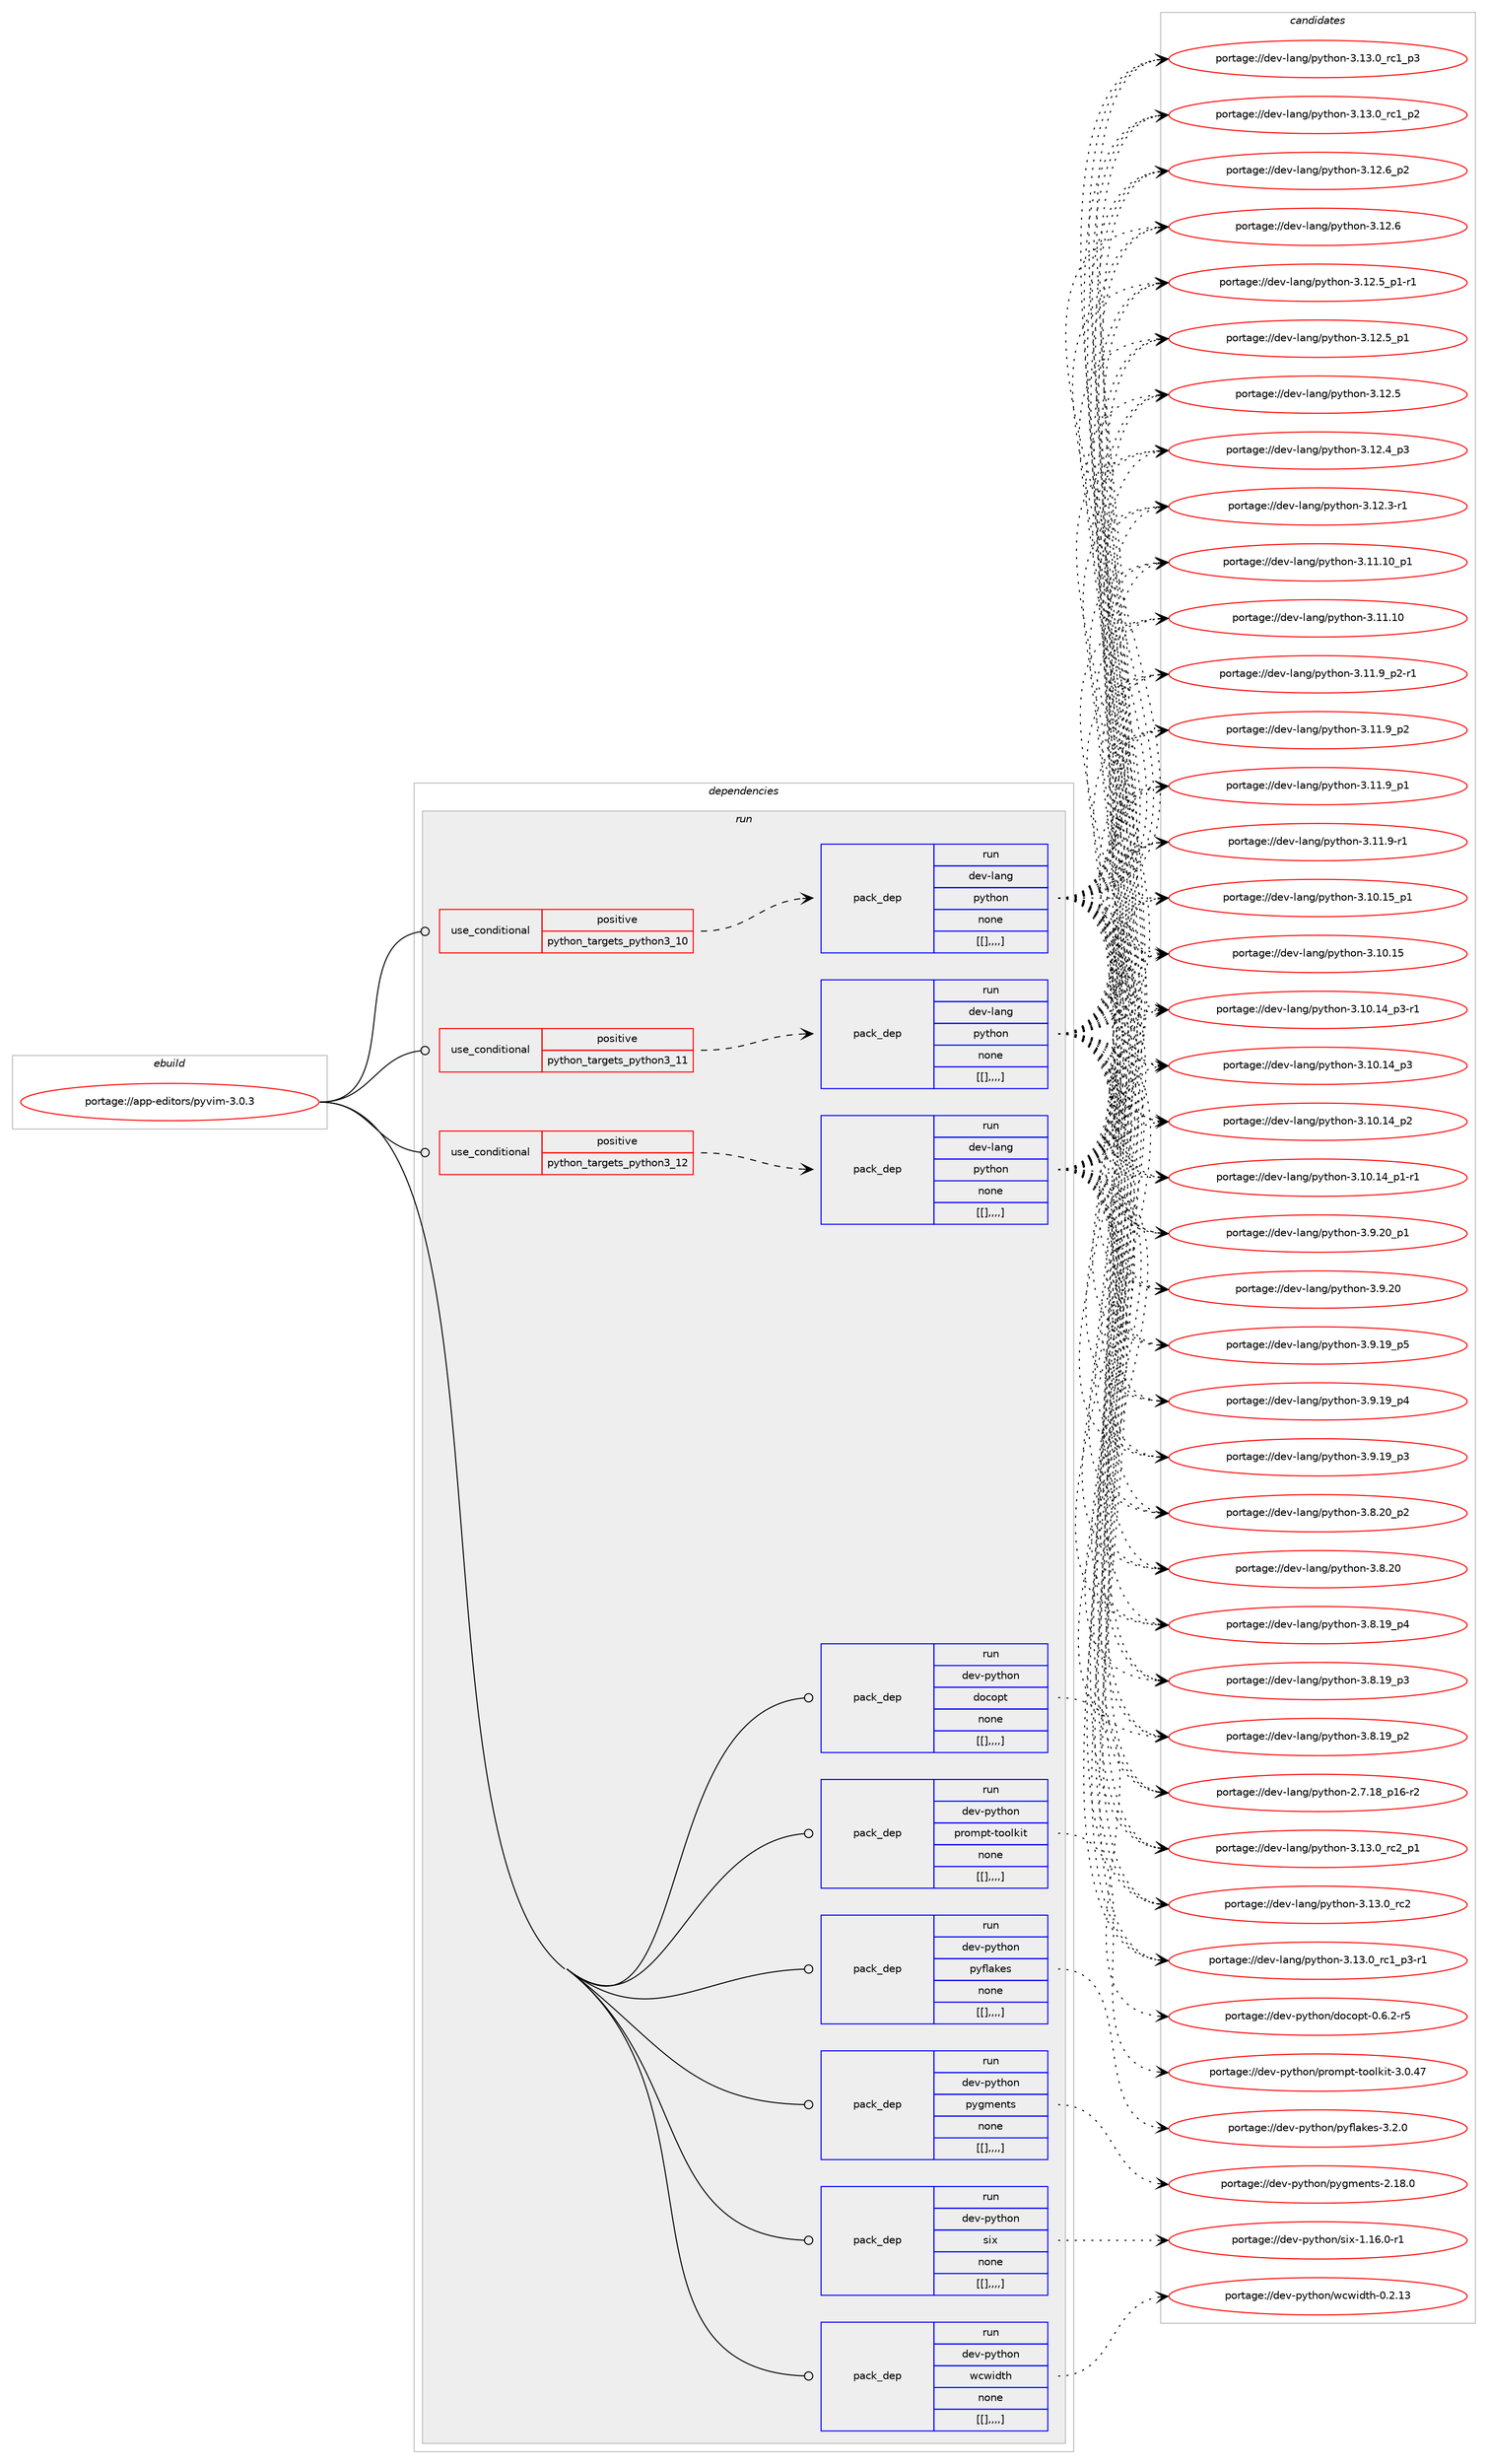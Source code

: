 digraph prolog {

# *************
# Graph options
# *************

newrank=true;
concentrate=true;
compound=true;
graph [rankdir=LR,fontname=Helvetica,fontsize=10,ranksep=1.5];#, ranksep=2.5, nodesep=0.2];
edge  [arrowhead=vee];
node  [fontname=Helvetica,fontsize=10];

# **********
# The ebuild
# **********

subgraph cluster_leftcol {
color=gray;
label=<<i>ebuild</i>>;
id [label="portage://app-editors/pyvim-3.0.3", color=red, width=4, href="../app-editors/pyvim-3.0.3.svg"];
}

# ****************
# The dependencies
# ****************

subgraph cluster_midcol {
color=gray;
label=<<i>dependencies</i>>;
subgraph cluster_compile {
fillcolor="#eeeeee";
style=filled;
label=<<i>compile</i>>;
}
subgraph cluster_compileandrun {
fillcolor="#eeeeee";
style=filled;
label=<<i>compile and run</i>>;
}
subgraph cluster_run {
fillcolor="#eeeeee";
style=filled;
label=<<i>run</i>>;
subgraph cond5850 {
dependency20794 [label=<<TABLE BORDER="0" CELLBORDER="1" CELLSPACING="0" CELLPADDING="4"><TR><TD ROWSPAN="3" CELLPADDING="10">use_conditional</TD></TR><TR><TD>positive</TD></TR><TR><TD>python_targets_python3_10</TD></TR></TABLE>>, shape=none, color=red];
subgraph pack14827 {
dependency20795 [label=<<TABLE BORDER="0" CELLBORDER="1" CELLSPACING="0" CELLPADDING="4" WIDTH="220"><TR><TD ROWSPAN="6" CELLPADDING="30">pack_dep</TD></TR><TR><TD WIDTH="110">run</TD></TR><TR><TD>dev-lang</TD></TR><TR><TD>python</TD></TR><TR><TD>none</TD></TR><TR><TD>[[],,,,]</TD></TR></TABLE>>, shape=none, color=blue];
}
dependency20794:e -> dependency20795:w [weight=20,style="dashed",arrowhead="vee"];
}
id:e -> dependency20794:w [weight=20,style="solid",arrowhead="odot"];
subgraph cond5851 {
dependency20796 [label=<<TABLE BORDER="0" CELLBORDER="1" CELLSPACING="0" CELLPADDING="4"><TR><TD ROWSPAN="3" CELLPADDING="10">use_conditional</TD></TR><TR><TD>positive</TD></TR><TR><TD>python_targets_python3_11</TD></TR></TABLE>>, shape=none, color=red];
subgraph pack14828 {
dependency20797 [label=<<TABLE BORDER="0" CELLBORDER="1" CELLSPACING="0" CELLPADDING="4" WIDTH="220"><TR><TD ROWSPAN="6" CELLPADDING="30">pack_dep</TD></TR><TR><TD WIDTH="110">run</TD></TR><TR><TD>dev-lang</TD></TR><TR><TD>python</TD></TR><TR><TD>none</TD></TR><TR><TD>[[],,,,]</TD></TR></TABLE>>, shape=none, color=blue];
}
dependency20796:e -> dependency20797:w [weight=20,style="dashed",arrowhead="vee"];
}
id:e -> dependency20796:w [weight=20,style="solid",arrowhead="odot"];
subgraph cond5852 {
dependency20798 [label=<<TABLE BORDER="0" CELLBORDER="1" CELLSPACING="0" CELLPADDING="4"><TR><TD ROWSPAN="3" CELLPADDING="10">use_conditional</TD></TR><TR><TD>positive</TD></TR><TR><TD>python_targets_python3_12</TD></TR></TABLE>>, shape=none, color=red];
subgraph pack14829 {
dependency20799 [label=<<TABLE BORDER="0" CELLBORDER="1" CELLSPACING="0" CELLPADDING="4" WIDTH="220"><TR><TD ROWSPAN="6" CELLPADDING="30">pack_dep</TD></TR><TR><TD WIDTH="110">run</TD></TR><TR><TD>dev-lang</TD></TR><TR><TD>python</TD></TR><TR><TD>none</TD></TR><TR><TD>[[],,,,]</TD></TR></TABLE>>, shape=none, color=blue];
}
dependency20798:e -> dependency20799:w [weight=20,style="dashed",arrowhead="vee"];
}
id:e -> dependency20798:w [weight=20,style="solid",arrowhead="odot"];
subgraph pack14830 {
dependency20800 [label=<<TABLE BORDER="0" CELLBORDER="1" CELLSPACING="0" CELLPADDING="4" WIDTH="220"><TR><TD ROWSPAN="6" CELLPADDING="30">pack_dep</TD></TR><TR><TD WIDTH="110">run</TD></TR><TR><TD>dev-python</TD></TR><TR><TD>docopt</TD></TR><TR><TD>none</TD></TR><TR><TD>[[],,,,]</TD></TR></TABLE>>, shape=none, color=blue];
}
id:e -> dependency20800:w [weight=20,style="solid",arrowhead="odot"];
subgraph pack14831 {
dependency20801 [label=<<TABLE BORDER="0" CELLBORDER="1" CELLSPACING="0" CELLPADDING="4" WIDTH="220"><TR><TD ROWSPAN="6" CELLPADDING="30">pack_dep</TD></TR><TR><TD WIDTH="110">run</TD></TR><TR><TD>dev-python</TD></TR><TR><TD>prompt-toolkit</TD></TR><TR><TD>none</TD></TR><TR><TD>[[],,,,]</TD></TR></TABLE>>, shape=none, color=blue];
}
id:e -> dependency20801:w [weight=20,style="solid",arrowhead="odot"];
subgraph pack14832 {
dependency20802 [label=<<TABLE BORDER="0" CELLBORDER="1" CELLSPACING="0" CELLPADDING="4" WIDTH="220"><TR><TD ROWSPAN="6" CELLPADDING="30">pack_dep</TD></TR><TR><TD WIDTH="110">run</TD></TR><TR><TD>dev-python</TD></TR><TR><TD>pyflakes</TD></TR><TR><TD>none</TD></TR><TR><TD>[[],,,,]</TD></TR></TABLE>>, shape=none, color=blue];
}
id:e -> dependency20802:w [weight=20,style="solid",arrowhead="odot"];
subgraph pack14833 {
dependency20803 [label=<<TABLE BORDER="0" CELLBORDER="1" CELLSPACING="0" CELLPADDING="4" WIDTH="220"><TR><TD ROWSPAN="6" CELLPADDING="30">pack_dep</TD></TR><TR><TD WIDTH="110">run</TD></TR><TR><TD>dev-python</TD></TR><TR><TD>pygments</TD></TR><TR><TD>none</TD></TR><TR><TD>[[],,,,]</TD></TR></TABLE>>, shape=none, color=blue];
}
id:e -> dependency20803:w [weight=20,style="solid",arrowhead="odot"];
subgraph pack14834 {
dependency20804 [label=<<TABLE BORDER="0" CELLBORDER="1" CELLSPACING="0" CELLPADDING="4" WIDTH="220"><TR><TD ROWSPAN="6" CELLPADDING="30">pack_dep</TD></TR><TR><TD WIDTH="110">run</TD></TR><TR><TD>dev-python</TD></TR><TR><TD>six</TD></TR><TR><TD>none</TD></TR><TR><TD>[[],,,,]</TD></TR></TABLE>>, shape=none, color=blue];
}
id:e -> dependency20804:w [weight=20,style="solid",arrowhead="odot"];
subgraph pack14835 {
dependency20805 [label=<<TABLE BORDER="0" CELLBORDER="1" CELLSPACING="0" CELLPADDING="4" WIDTH="220"><TR><TD ROWSPAN="6" CELLPADDING="30">pack_dep</TD></TR><TR><TD WIDTH="110">run</TD></TR><TR><TD>dev-python</TD></TR><TR><TD>wcwidth</TD></TR><TR><TD>none</TD></TR><TR><TD>[[],,,,]</TD></TR></TABLE>>, shape=none, color=blue];
}
id:e -> dependency20805:w [weight=20,style="solid",arrowhead="odot"];
}
}

# **************
# The candidates
# **************

subgraph cluster_choices {
rank=same;
color=gray;
label=<<i>candidates</i>>;

subgraph choice14827 {
color=black;
nodesep=1;
choice100101118451089711010347112121116104111110455146495146489511499509511249 [label="portage://dev-lang/python-3.13.0_rc2_p1", color=red, width=4,href="../dev-lang/python-3.13.0_rc2_p1.svg"];
choice10010111845108971101034711212111610411111045514649514648951149950 [label="portage://dev-lang/python-3.13.0_rc2", color=red, width=4,href="../dev-lang/python-3.13.0_rc2.svg"];
choice1001011184510897110103471121211161041111104551464951464895114994995112514511449 [label="portage://dev-lang/python-3.13.0_rc1_p3-r1", color=red, width=4,href="../dev-lang/python-3.13.0_rc1_p3-r1.svg"];
choice100101118451089711010347112121116104111110455146495146489511499499511251 [label="portage://dev-lang/python-3.13.0_rc1_p3", color=red, width=4,href="../dev-lang/python-3.13.0_rc1_p3.svg"];
choice100101118451089711010347112121116104111110455146495146489511499499511250 [label="portage://dev-lang/python-3.13.0_rc1_p2", color=red, width=4,href="../dev-lang/python-3.13.0_rc1_p2.svg"];
choice100101118451089711010347112121116104111110455146495046549511250 [label="portage://dev-lang/python-3.12.6_p2", color=red, width=4,href="../dev-lang/python-3.12.6_p2.svg"];
choice10010111845108971101034711212111610411111045514649504654 [label="portage://dev-lang/python-3.12.6", color=red, width=4,href="../dev-lang/python-3.12.6.svg"];
choice1001011184510897110103471121211161041111104551464950465395112494511449 [label="portage://dev-lang/python-3.12.5_p1-r1", color=red, width=4,href="../dev-lang/python-3.12.5_p1-r1.svg"];
choice100101118451089711010347112121116104111110455146495046539511249 [label="portage://dev-lang/python-3.12.5_p1", color=red, width=4,href="../dev-lang/python-3.12.5_p1.svg"];
choice10010111845108971101034711212111610411111045514649504653 [label="portage://dev-lang/python-3.12.5", color=red, width=4,href="../dev-lang/python-3.12.5.svg"];
choice100101118451089711010347112121116104111110455146495046529511251 [label="portage://dev-lang/python-3.12.4_p3", color=red, width=4,href="../dev-lang/python-3.12.4_p3.svg"];
choice100101118451089711010347112121116104111110455146495046514511449 [label="portage://dev-lang/python-3.12.3-r1", color=red, width=4,href="../dev-lang/python-3.12.3-r1.svg"];
choice10010111845108971101034711212111610411111045514649494649489511249 [label="portage://dev-lang/python-3.11.10_p1", color=red, width=4,href="../dev-lang/python-3.11.10_p1.svg"];
choice1001011184510897110103471121211161041111104551464949464948 [label="portage://dev-lang/python-3.11.10", color=red, width=4,href="../dev-lang/python-3.11.10.svg"];
choice1001011184510897110103471121211161041111104551464949465795112504511449 [label="portage://dev-lang/python-3.11.9_p2-r1", color=red, width=4,href="../dev-lang/python-3.11.9_p2-r1.svg"];
choice100101118451089711010347112121116104111110455146494946579511250 [label="portage://dev-lang/python-3.11.9_p2", color=red, width=4,href="../dev-lang/python-3.11.9_p2.svg"];
choice100101118451089711010347112121116104111110455146494946579511249 [label="portage://dev-lang/python-3.11.9_p1", color=red, width=4,href="../dev-lang/python-3.11.9_p1.svg"];
choice100101118451089711010347112121116104111110455146494946574511449 [label="portage://dev-lang/python-3.11.9-r1", color=red, width=4,href="../dev-lang/python-3.11.9-r1.svg"];
choice10010111845108971101034711212111610411111045514649484649539511249 [label="portage://dev-lang/python-3.10.15_p1", color=red, width=4,href="../dev-lang/python-3.10.15_p1.svg"];
choice1001011184510897110103471121211161041111104551464948464953 [label="portage://dev-lang/python-3.10.15", color=red, width=4,href="../dev-lang/python-3.10.15.svg"];
choice100101118451089711010347112121116104111110455146494846495295112514511449 [label="portage://dev-lang/python-3.10.14_p3-r1", color=red, width=4,href="../dev-lang/python-3.10.14_p3-r1.svg"];
choice10010111845108971101034711212111610411111045514649484649529511251 [label="portage://dev-lang/python-3.10.14_p3", color=red, width=4,href="../dev-lang/python-3.10.14_p3.svg"];
choice10010111845108971101034711212111610411111045514649484649529511250 [label="portage://dev-lang/python-3.10.14_p2", color=red, width=4,href="../dev-lang/python-3.10.14_p2.svg"];
choice100101118451089711010347112121116104111110455146494846495295112494511449 [label="portage://dev-lang/python-3.10.14_p1-r1", color=red, width=4,href="../dev-lang/python-3.10.14_p1-r1.svg"];
choice100101118451089711010347112121116104111110455146574650489511249 [label="portage://dev-lang/python-3.9.20_p1", color=red, width=4,href="../dev-lang/python-3.9.20_p1.svg"];
choice10010111845108971101034711212111610411111045514657465048 [label="portage://dev-lang/python-3.9.20", color=red, width=4,href="../dev-lang/python-3.9.20.svg"];
choice100101118451089711010347112121116104111110455146574649579511253 [label="portage://dev-lang/python-3.9.19_p5", color=red, width=4,href="../dev-lang/python-3.9.19_p5.svg"];
choice100101118451089711010347112121116104111110455146574649579511252 [label="portage://dev-lang/python-3.9.19_p4", color=red, width=4,href="../dev-lang/python-3.9.19_p4.svg"];
choice100101118451089711010347112121116104111110455146574649579511251 [label="portage://dev-lang/python-3.9.19_p3", color=red, width=4,href="../dev-lang/python-3.9.19_p3.svg"];
choice100101118451089711010347112121116104111110455146564650489511250 [label="portage://dev-lang/python-3.8.20_p2", color=red, width=4,href="../dev-lang/python-3.8.20_p2.svg"];
choice10010111845108971101034711212111610411111045514656465048 [label="portage://dev-lang/python-3.8.20", color=red, width=4,href="../dev-lang/python-3.8.20.svg"];
choice100101118451089711010347112121116104111110455146564649579511252 [label="portage://dev-lang/python-3.8.19_p4", color=red, width=4,href="../dev-lang/python-3.8.19_p4.svg"];
choice100101118451089711010347112121116104111110455146564649579511251 [label="portage://dev-lang/python-3.8.19_p3", color=red, width=4,href="../dev-lang/python-3.8.19_p3.svg"];
choice100101118451089711010347112121116104111110455146564649579511250 [label="portage://dev-lang/python-3.8.19_p2", color=red, width=4,href="../dev-lang/python-3.8.19_p2.svg"];
choice100101118451089711010347112121116104111110455046554649569511249544511450 [label="portage://dev-lang/python-2.7.18_p16-r2", color=red, width=4,href="../dev-lang/python-2.7.18_p16-r2.svg"];
dependency20795:e -> choice100101118451089711010347112121116104111110455146495146489511499509511249:w [style=dotted,weight="100"];
dependency20795:e -> choice10010111845108971101034711212111610411111045514649514648951149950:w [style=dotted,weight="100"];
dependency20795:e -> choice1001011184510897110103471121211161041111104551464951464895114994995112514511449:w [style=dotted,weight="100"];
dependency20795:e -> choice100101118451089711010347112121116104111110455146495146489511499499511251:w [style=dotted,weight="100"];
dependency20795:e -> choice100101118451089711010347112121116104111110455146495146489511499499511250:w [style=dotted,weight="100"];
dependency20795:e -> choice100101118451089711010347112121116104111110455146495046549511250:w [style=dotted,weight="100"];
dependency20795:e -> choice10010111845108971101034711212111610411111045514649504654:w [style=dotted,weight="100"];
dependency20795:e -> choice1001011184510897110103471121211161041111104551464950465395112494511449:w [style=dotted,weight="100"];
dependency20795:e -> choice100101118451089711010347112121116104111110455146495046539511249:w [style=dotted,weight="100"];
dependency20795:e -> choice10010111845108971101034711212111610411111045514649504653:w [style=dotted,weight="100"];
dependency20795:e -> choice100101118451089711010347112121116104111110455146495046529511251:w [style=dotted,weight="100"];
dependency20795:e -> choice100101118451089711010347112121116104111110455146495046514511449:w [style=dotted,weight="100"];
dependency20795:e -> choice10010111845108971101034711212111610411111045514649494649489511249:w [style=dotted,weight="100"];
dependency20795:e -> choice1001011184510897110103471121211161041111104551464949464948:w [style=dotted,weight="100"];
dependency20795:e -> choice1001011184510897110103471121211161041111104551464949465795112504511449:w [style=dotted,weight="100"];
dependency20795:e -> choice100101118451089711010347112121116104111110455146494946579511250:w [style=dotted,weight="100"];
dependency20795:e -> choice100101118451089711010347112121116104111110455146494946579511249:w [style=dotted,weight="100"];
dependency20795:e -> choice100101118451089711010347112121116104111110455146494946574511449:w [style=dotted,weight="100"];
dependency20795:e -> choice10010111845108971101034711212111610411111045514649484649539511249:w [style=dotted,weight="100"];
dependency20795:e -> choice1001011184510897110103471121211161041111104551464948464953:w [style=dotted,weight="100"];
dependency20795:e -> choice100101118451089711010347112121116104111110455146494846495295112514511449:w [style=dotted,weight="100"];
dependency20795:e -> choice10010111845108971101034711212111610411111045514649484649529511251:w [style=dotted,weight="100"];
dependency20795:e -> choice10010111845108971101034711212111610411111045514649484649529511250:w [style=dotted,weight="100"];
dependency20795:e -> choice100101118451089711010347112121116104111110455146494846495295112494511449:w [style=dotted,weight="100"];
dependency20795:e -> choice100101118451089711010347112121116104111110455146574650489511249:w [style=dotted,weight="100"];
dependency20795:e -> choice10010111845108971101034711212111610411111045514657465048:w [style=dotted,weight="100"];
dependency20795:e -> choice100101118451089711010347112121116104111110455146574649579511253:w [style=dotted,weight="100"];
dependency20795:e -> choice100101118451089711010347112121116104111110455146574649579511252:w [style=dotted,weight="100"];
dependency20795:e -> choice100101118451089711010347112121116104111110455146574649579511251:w [style=dotted,weight="100"];
dependency20795:e -> choice100101118451089711010347112121116104111110455146564650489511250:w [style=dotted,weight="100"];
dependency20795:e -> choice10010111845108971101034711212111610411111045514656465048:w [style=dotted,weight="100"];
dependency20795:e -> choice100101118451089711010347112121116104111110455146564649579511252:w [style=dotted,weight="100"];
dependency20795:e -> choice100101118451089711010347112121116104111110455146564649579511251:w [style=dotted,weight="100"];
dependency20795:e -> choice100101118451089711010347112121116104111110455146564649579511250:w [style=dotted,weight="100"];
dependency20795:e -> choice100101118451089711010347112121116104111110455046554649569511249544511450:w [style=dotted,weight="100"];
}
subgraph choice14828 {
color=black;
nodesep=1;
choice100101118451089711010347112121116104111110455146495146489511499509511249 [label="portage://dev-lang/python-3.13.0_rc2_p1", color=red, width=4,href="../dev-lang/python-3.13.0_rc2_p1.svg"];
choice10010111845108971101034711212111610411111045514649514648951149950 [label="portage://dev-lang/python-3.13.0_rc2", color=red, width=4,href="../dev-lang/python-3.13.0_rc2.svg"];
choice1001011184510897110103471121211161041111104551464951464895114994995112514511449 [label="portage://dev-lang/python-3.13.0_rc1_p3-r1", color=red, width=4,href="../dev-lang/python-3.13.0_rc1_p3-r1.svg"];
choice100101118451089711010347112121116104111110455146495146489511499499511251 [label="portage://dev-lang/python-3.13.0_rc1_p3", color=red, width=4,href="../dev-lang/python-3.13.0_rc1_p3.svg"];
choice100101118451089711010347112121116104111110455146495146489511499499511250 [label="portage://dev-lang/python-3.13.0_rc1_p2", color=red, width=4,href="../dev-lang/python-3.13.0_rc1_p2.svg"];
choice100101118451089711010347112121116104111110455146495046549511250 [label="portage://dev-lang/python-3.12.6_p2", color=red, width=4,href="../dev-lang/python-3.12.6_p2.svg"];
choice10010111845108971101034711212111610411111045514649504654 [label="portage://dev-lang/python-3.12.6", color=red, width=4,href="../dev-lang/python-3.12.6.svg"];
choice1001011184510897110103471121211161041111104551464950465395112494511449 [label="portage://dev-lang/python-3.12.5_p1-r1", color=red, width=4,href="../dev-lang/python-3.12.5_p1-r1.svg"];
choice100101118451089711010347112121116104111110455146495046539511249 [label="portage://dev-lang/python-3.12.5_p1", color=red, width=4,href="../dev-lang/python-3.12.5_p1.svg"];
choice10010111845108971101034711212111610411111045514649504653 [label="portage://dev-lang/python-3.12.5", color=red, width=4,href="../dev-lang/python-3.12.5.svg"];
choice100101118451089711010347112121116104111110455146495046529511251 [label="portage://dev-lang/python-3.12.4_p3", color=red, width=4,href="../dev-lang/python-3.12.4_p3.svg"];
choice100101118451089711010347112121116104111110455146495046514511449 [label="portage://dev-lang/python-3.12.3-r1", color=red, width=4,href="../dev-lang/python-3.12.3-r1.svg"];
choice10010111845108971101034711212111610411111045514649494649489511249 [label="portage://dev-lang/python-3.11.10_p1", color=red, width=4,href="../dev-lang/python-3.11.10_p1.svg"];
choice1001011184510897110103471121211161041111104551464949464948 [label="portage://dev-lang/python-3.11.10", color=red, width=4,href="../dev-lang/python-3.11.10.svg"];
choice1001011184510897110103471121211161041111104551464949465795112504511449 [label="portage://dev-lang/python-3.11.9_p2-r1", color=red, width=4,href="../dev-lang/python-3.11.9_p2-r1.svg"];
choice100101118451089711010347112121116104111110455146494946579511250 [label="portage://dev-lang/python-3.11.9_p2", color=red, width=4,href="../dev-lang/python-3.11.9_p2.svg"];
choice100101118451089711010347112121116104111110455146494946579511249 [label="portage://dev-lang/python-3.11.9_p1", color=red, width=4,href="../dev-lang/python-3.11.9_p1.svg"];
choice100101118451089711010347112121116104111110455146494946574511449 [label="portage://dev-lang/python-3.11.9-r1", color=red, width=4,href="../dev-lang/python-3.11.9-r1.svg"];
choice10010111845108971101034711212111610411111045514649484649539511249 [label="portage://dev-lang/python-3.10.15_p1", color=red, width=4,href="../dev-lang/python-3.10.15_p1.svg"];
choice1001011184510897110103471121211161041111104551464948464953 [label="portage://dev-lang/python-3.10.15", color=red, width=4,href="../dev-lang/python-3.10.15.svg"];
choice100101118451089711010347112121116104111110455146494846495295112514511449 [label="portage://dev-lang/python-3.10.14_p3-r1", color=red, width=4,href="../dev-lang/python-3.10.14_p3-r1.svg"];
choice10010111845108971101034711212111610411111045514649484649529511251 [label="portage://dev-lang/python-3.10.14_p3", color=red, width=4,href="../dev-lang/python-3.10.14_p3.svg"];
choice10010111845108971101034711212111610411111045514649484649529511250 [label="portage://dev-lang/python-3.10.14_p2", color=red, width=4,href="../dev-lang/python-3.10.14_p2.svg"];
choice100101118451089711010347112121116104111110455146494846495295112494511449 [label="portage://dev-lang/python-3.10.14_p1-r1", color=red, width=4,href="../dev-lang/python-3.10.14_p1-r1.svg"];
choice100101118451089711010347112121116104111110455146574650489511249 [label="portage://dev-lang/python-3.9.20_p1", color=red, width=4,href="../dev-lang/python-3.9.20_p1.svg"];
choice10010111845108971101034711212111610411111045514657465048 [label="portage://dev-lang/python-3.9.20", color=red, width=4,href="../dev-lang/python-3.9.20.svg"];
choice100101118451089711010347112121116104111110455146574649579511253 [label="portage://dev-lang/python-3.9.19_p5", color=red, width=4,href="../dev-lang/python-3.9.19_p5.svg"];
choice100101118451089711010347112121116104111110455146574649579511252 [label="portage://dev-lang/python-3.9.19_p4", color=red, width=4,href="../dev-lang/python-3.9.19_p4.svg"];
choice100101118451089711010347112121116104111110455146574649579511251 [label="portage://dev-lang/python-3.9.19_p3", color=red, width=4,href="../dev-lang/python-3.9.19_p3.svg"];
choice100101118451089711010347112121116104111110455146564650489511250 [label="portage://dev-lang/python-3.8.20_p2", color=red, width=4,href="../dev-lang/python-3.8.20_p2.svg"];
choice10010111845108971101034711212111610411111045514656465048 [label="portage://dev-lang/python-3.8.20", color=red, width=4,href="../dev-lang/python-3.8.20.svg"];
choice100101118451089711010347112121116104111110455146564649579511252 [label="portage://dev-lang/python-3.8.19_p4", color=red, width=4,href="../dev-lang/python-3.8.19_p4.svg"];
choice100101118451089711010347112121116104111110455146564649579511251 [label="portage://dev-lang/python-3.8.19_p3", color=red, width=4,href="../dev-lang/python-3.8.19_p3.svg"];
choice100101118451089711010347112121116104111110455146564649579511250 [label="portage://dev-lang/python-3.8.19_p2", color=red, width=4,href="../dev-lang/python-3.8.19_p2.svg"];
choice100101118451089711010347112121116104111110455046554649569511249544511450 [label="portage://dev-lang/python-2.7.18_p16-r2", color=red, width=4,href="../dev-lang/python-2.7.18_p16-r2.svg"];
dependency20797:e -> choice100101118451089711010347112121116104111110455146495146489511499509511249:w [style=dotted,weight="100"];
dependency20797:e -> choice10010111845108971101034711212111610411111045514649514648951149950:w [style=dotted,weight="100"];
dependency20797:e -> choice1001011184510897110103471121211161041111104551464951464895114994995112514511449:w [style=dotted,weight="100"];
dependency20797:e -> choice100101118451089711010347112121116104111110455146495146489511499499511251:w [style=dotted,weight="100"];
dependency20797:e -> choice100101118451089711010347112121116104111110455146495146489511499499511250:w [style=dotted,weight="100"];
dependency20797:e -> choice100101118451089711010347112121116104111110455146495046549511250:w [style=dotted,weight="100"];
dependency20797:e -> choice10010111845108971101034711212111610411111045514649504654:w [style=dotted,weight="100"];
dependency20797:e -> choice1001011184510897110103471121211161041111104551464950465395112494511449:w [style=dotted,weight="100"];
dependency20797:e -> choice100101118451089711010347112121116104111110455146495046539511249:w [style=dotted,weight="100"];
dependency20797:e -> choice10010111845108971101034711212111610411111045514649504653:w [style=dotted,weight="100"];
dependency20797:e -> choice100101118451089711010347112121116104111110455146495046529511251:w [style=dotted,weight="100"];
dependency20797:e -> choice100101118451089711010347112121116104111110455146495046514511449:w [style=dotted,weight="100"];
dependency20797:e -> choice10010111845108971101034711212111610411111045514649494649489511249:w [style=dotted,weight="100"];
dependency20797:e -> choice1001011184510897110103471121211161041111104551464949464948:w [style=dotted,weight="100"];
dependency20797:e -> choice1001011184510897110103471121211161041111104551464949465795112504511449:w [style=dotted,weight="100"];
dependency20797:e -> choice100101118451089711010347112121116104111110455146494946579511250:w [style=dotted,weight="100"];
dependency20797:e -> choice100101118451089711010347112121116104111110455146494946579511249:w [style=dotted,weight="100"];
dependency20797:e -> choice100101118451089711010347112121116104111110455146494946574511449:w [style=dotted,weight="100"];
dependency20797:e -> choice10010111845108971101034711212111610411111045514649484649539511249:w [style=dotted,weight="100"];
dependency20797:e -> choice1001011184510897110103471121211161041111104551464948464953:w [style=dotted,weight="100"];
dependency20797:e -> choice100101118451089711010347112121116104111110455146494846495295112514511449:w [style=dotted,weight="100"];
dependency20797:e -> choice10010111845108971101034711212111610411111045514649484649529511251:w [style=dotted,weight="100"];
dependency20797:e -> choice10010111845108971101034711212111610411111045514649484649529511250:w [style=dotted,weight="100"];
dependency20797:e -> choice100101118451089711010347112121116104111110455146494846495295112494511449:w [style=dotted,weight="100"];
dependency20797:e -> choice100101118451089711010347112121116104111110455146574650489511249:w [style=dotted,weight="100"];
dependency20797:e -> choice10010111845108971101034711212111610411111045514657465048:w [style=dotted,weight="100"];
dependency20797:e -> choice100101118451089711010347112121116104111110455146574649579511253:w [style=dotted,weight="100"];
dependency20797:e -> choice100101118451089711010347112121116104111110455146574649579511252:w [style=dotted,weight="100"];
dependency20797:e -> choice100101118451089711010347112121116104111110455146574649579511251:w [style=dotted,weight="100"];
dependency20797:e -> choice100101118451089711010347112121116104111110455146564650489511250:w [style=dotted,weight="100"];
dependency20797:e -> choice10010111845108971101034711212111610411111045514656465048:w [style=dotted,weight="100"];
dependency20797:e -> choice100101118451089711010347112121116104111110455146564649579511252:w [style=dotted,weight="100"];
dependency20797:e -> choice100101118451089711010347112121116104111110455146564649579511251:w [style=dotted,weight="100"];
dependency20797:e -> choice100101118451089711010347112121116104111110455146564649579511250:w [style=dotted,weight="100"];
dependency20797:e -> choice100101118451089711010347112121116104111110455046554649569511249544511450:w [style=dotted,weight="100"];
}
subgraph choice14829 {
color=black;
nodesep=1;
choice100101118451089711010347112121116104111110455146495146489511499509511249 [label="portage://dev-lang/python-3.13.0_rc2_p1", color=red, width=4,href="../dev-lang/python-3.13.0_rc2_p1.svg"];
choice10010111845108971101034711212111610411111045514649514648951149950 [label="portage://dev-lang/python-3.13.0_rc2", color=red, width=4,href="../dev-lang/python-3.13.0_rc2.svg"];
choice1001011184510897110103471121211161041111104551464951464895114994995112514511449 [label="portage://dev-lang/python-3.13.0_rc1_p3-r1", color=red, width=4,href="../dev-lang/python-3.13.0_rc1_p3-r1.svg"];
choice100101118451089711010347112121116104111110455146495146489511499499511251 [label="portage://dev-lang/python-3.13.0_rc1_p3", color=red, width=4,href="../dev-lang/python-3.13.0_rc1_p3.svg"];
choice100101118451089711010347112121116104111110455146495146489511499499511250 [label="portage://dev-lang/python-3.13.0_rc1_p2", color=red, width=4,href="../dev-lang/python-3.13.0_rc1_p2.svg"];
choice100101118451089711010347112121116104111110455146495046549511250 [label="portage://dev-lang/python-3.12.6_p2", color=red, width=4,href="../dev-lang/python-3.12.6_p2.svg"];
choice10010111845108971101034711212111610411111045514649504654 [label="portage://dev-lang/python-3.12.6", color=red, width=4,href="../dev-lang/python-3.12.6.svg"];
choice1001011184510897110103471121211161041111104551464950465395112494511449 [label="portage://dev-lang/python-3.12.5_p1-r1", color=red, width=4,href="../dev-lang/python-3.12.5_p1-r1.svg"];
choice100101118451089711010347112121116104111110455146495046539511249 [label="portage://dev-lang/python-3.12.5_p1", color=red, width=4,href="../dev-lang/python-3.12.5_p1.svg"];
choice10010111845108971101034711212111610411111045514649504653 [label="portage://dev-lang/python-3.12.5", color=red, width=4,href="../dev-lang/python-3.12.5.svg"];
choice100101118451089711010347112121116104111110455146495046529511251 [label="portage://dev-lang/python-3.12.4_p3", color=red, width=4,href="../dev-lang/python-3.12.4_p3.svg"];
choice100101118451089711010347112121116104111110455146495046514511449 [label="portage://dev-lang/python-3.12.3-r1", color=red, width=4,href="../dev-lang/python-3.12.3-r1.svg"];
choice10010111845108971101034711212111610411111045514649494649489511249 [label="portage://dev-lang/python-3.11.10_p1", color=red, width=4,href="../dev-lang/python-3.11.10_p1.svg"];
choice1001011184510897110103471121211161041111104551464949464948 [label="portage://dev-lang/python-3.11.10", color=red, width=4,href="../dev-lang/python-3.11.10.svg"];
choice1001011184510897110103471121211161041111104551464949465795112504511449 [label="portage://dev-lang/python-3.11.9_p2-r1", color=red, width=4,href="../dev-lang/python-3.11.9_p2-r1.svg"];
choice100101118451089711010347112121116104111110455146494946579511250 [label="portage://dev-lang/python-3.11.9_p2", color=red, width=4,href="../dev-lang/python-3.11.9_p2.svg"];
choice100101118451089711010347112121116104111110455146494946579511249 [label="portage://dev-lang/python-3.11.9_p1", color=red, width=4,href="../dev-lang/python-3.11.9_p1.svg"];
choice100101118451089711010347112121116104111110455146494946574511449 [label="portage://dev-lang/python-3.11.9-r1", color=red, width=4,href="../dev-lang/python-3.11.9-r1.svg"];
choice10010111845108971101034711212111610411111045514649484649539511249 [label="portage://dev-lang/python-3.10.15_p1", color=red, width=4,href="../dev-lang/python-3.10.15_p1.svg"];
choice1001011184510897110103471121211161041111104551464948464953 [label="portage://dev-lang/python-3.10.15", color=red, width=4,href="../dev-lang/python-3.10.15.svg"];
choice100101118451089711010347112121116104111110455146494846495295112514511449 [label="portage://dev-lang/python-3.10.14_p3-r1", color=red, width=4,href="../dev-lang/python-3.10.14_p3-r1.svg"];
choice10010111845108971101034711212111610411111045514649484649529511251 [label="portage://dev-lang/python-3.10.14_p3", color=red, width=4,href="../dev-lang/python-3.10.14_p3.svg"];
choice10010111845108971101034711212111610411111045514649484649529511250 [label="portage://dev-lang/python-3.10.14_p2", color=red, width=4,href="../dev-lang/python-3.10.14_p2.svg"];
choice100101118451089711010347112121116104111110455146494846495295112494511449 [label="portage://dev-lang/python-3.10.14_p1-r1", color=red, width=4,href="../dev-lang/python-3.10.14_p1-r1.svg"];
choice100101118451089711010347112121116104111110455146574650489511249 [label="portage://dev-lang/python-3.9.20_p1", color=red, width=4,href="../dev-lang/python-3.9.20_p1.svg"];
choice10010111845108971101034711212111610411111045514657465048 [label="portage://dev-lang/python-3.9.20", color=red, width=4,href="../dev-lang/python-3.9.20.svg"];
choice100101118451089711010347112121116104111110455146574649579511253 [label="portage://dev-lang/python-3.9.19_p5", color=red, width=4,href="../dev-lang/python-3.9.19_p5.svg"];
choice100101118451089711010347112121116104111110455146574649579511252 [label="portage://dev-lang/python-3.9.19_p4", color=red, width=4,href="../dev-lang/python-3.9.19_p4.svg"];
choice100101118451089711010347112121116104111110455146574649579511251 [label="portage://dev-lang/python-3.9.19_p3", color=red, width=4,href="../dev-lang/python-3.9.19_p3.svg"];
choice100101118451089711010347112121116104111110455146564650489511250 [label="portage://dev-lang/python-3.8.20_p2", color=red, width=4,href="../dev-lang/python-3.8.20_p2.svg"];
choice10010111845108971101034711212111610411111045514656465048 [label="portage://dev-lang/python-3.8.20", color=red, width=4,href="../dev-lang/python-3.8.20.svg"];
choice100101118451089711010347112121116104111110455146564649579511252 [label="portage://dev-lang/python-3.8.19_p4", color=red, width=4,href="../dev-lang/python-3.8.19_p4.svg"];
choice100101118451089711010347112121116104111110455146564649579511251 [label="portage://dev-lang/python-3.8.19_p3", color=red, width=4,href="../dev-lang/python-3.8.19_p3.svg"];
choice100101118451089711010347112121116104111110455146564649579511250 [label="portage://dev-lang/python-3.8.19_p2", color=red, width=4,href="../dev-lang/python-3.8.19_p2.svg"];
choice100101118451089711010347112121116104111110455046554649569511249544511450 [label="portage://dev-lang/python-2.7.18_p16-r2", color=red, width=4,href="../dev-lang/python-2.7.18_p16-r2.svg"];
dependency20799:e -> choice100101118451089711010347112121116104111110455146495146489511499509511249:w [style=dotted,weight="100"];
dependency20799:e -> choice10010111845108971101034711212111610411111045514649514648951149950:w [style=dotted,weight="100"];
dependency20799:e -> choice1001011184510897110103471121211161041111104551464951464895114994995112514511449:w [style=dotted,weight="100"];
dependency20799:e -> choice100101118451089711010347112121116104111110455146495146489511499499511251:w [style=dotted,weight="100"];
dependency20799:e -> choice100101118451089711010347112121116104111110455146495146489511499499511250:w [style=dotted,weight="100"];
dependency20799:e -> choice100101118451089711010347112121116104111110455146495046549511250:w [style=dotted,weight="100"];
dependency20799:e -> choice10010111845108971101034711212111610411111045514649504654:w [style=dotted,weight="100"];
dependency20799:e -> choice1001011184510897110103471121211161041111104551464950465395112494511449:w [style=dotted,weight="100"];
dependency20799:e -> choice100101118451089711010347112121116104111110455146495046539511249:w [style=dotted,weight="100"];
dependency20799:e -> choice10010111845108971101034711212111610411111045514649504653:w [style=dotted,weight="100"];
dependency20799:e -> choice100101118451089711010347112121116104111110455146495046529511251:w [style=dotted,weight="100"];
dependency20799:e -> choice100101118451089711010347112121116104111110455146495046514511449:w [style=dotted,weight="100"];
dependency20799:e -> choice10010111845108971101034711212111610411111045514649494649489511249:w [style=dotted,weight="100"];
dependency20799:e -> choice1001011184510897110103471121211161041111104551464949464948:w [style=dotted,weight="100"];
dependency20799:e -> choice1001011184510897110103471121211161041111104551464949465795112504511449:w [style=dotted,weight="100"];
dependency20799:e -> choice100101118451089711010347112121116104111110455146494946579511250:w [style=dotted,weight="100"];
dependency20799:e -> choice100101118451089711010347112121116104111110455146494946579511249:w [style=dotted,weight="100"];
dependency20799:e -> choice100101118451089711010347112121116104111110455146494946574511449:w [style=dotted,weight="100"];
dependency20799:e -> choice10010111845108971101034711212111610411111045514649484649539511249:w [style=dotted,weight="100"];
dependency20799:e -> choice1001011184510897110103471121211161041111104551464948464953:w [style=dotted,weight="100"];
dependency20799:e -> choice100101118451089711010347112121116104111110455146494846495295112514511449:w [style=dotted,weight="100"];
dependency20799:e -> choice10010111845108971101034711212111610411111045514649484649529511251:w [style=dotted,weight="100"];
dependency20799:e -> choice10010111845108971101034711212111610411111045514649484649529511250:w [style=dotted,weight="100"];
dependency20799:e -> choice100101118451089711010347112121116104111110455146494846495295112494511449:w [style=dotted,weight="100"];
dependency20799:e -> choice100101118451089711010347112121116104111110455146574650489511249:w [style=dotted,weight="100"];
dependency20799:e -> choice10010111845108971101034711212111610411111045514657465048:w [style=dotted,weight="100"];
dependency20799:e -> choice100101118451089711010347112121116104111110455146574649579511253:w [style=dotted,weight="100"];
dependency20799:e -> choice100101118451089711010347112121116104111110455146574649579511252:w [style=dotted,weight="100"];
dependency20799:e -> choice100101118451089711010347112121116104111110455146574649579511251:w [style=dotted,weight="100"];
dependency20799:e -> choice100101118451089711010347112121116104111110455146564650489511250:w [style=dotted,weight="100"];
dependency20799:e -> choice10010111845108971101034711212111610411111045514656465048:w [style=dotted,weight="100"];
dependency20799:e -> choice100101118451089711010347112121116104111110455146564649579511252:w [style=dotted,weight="100"];
dependency20799:e -> choice100101118451089711010347112121116104111110455146564649579511251:w [style=dotted,weight="100"];
dependency20799:e -> choice100101118451089711010347112121116104111110455146564649579511250:w [style=dotted,weight="100"];
dependency20799:e -> choice100101118451089711010347112121116104111110455046554649569511249544511450:w [style=dotted,weight="100"];
}
subgraph choice14830 {
color=black;
nodesep=1;
choice1001011184511212111610411111047100111991111121164548465446504511453 [label="portage://dev-python/docopt-0.6.2-r5", color=red, width=4,href="../dev-python/docopt-0.6.2-r5.svg"];
dependency20800:e -> choice1001011184511212111610411111047100111991111121164548465446504511453:w [style=dotted,weight="100"];
}
subgraph choice14831 {
color=black;
nodesep=1;
choice10010111845112121116104111110471121141111091121164511611111110810710511645514648465255 [label="portage://dev-python/prompt-toolkit-3.0.47", color=red, width=4,href="../dev-python/prompt-toolkit-3.0.47.svg"];
dependency20801:e -> choice10010111845112121116104111110471121141111091121164511611111110810710511645514648465255:w [style=dotted,weight="100"];
}
subgraph choice14832 {
color=black;
nodesep=1;
choice100101118451121211161041111104711212110210897107101115455146504648 [label="portage://dev-python/pyflakes-3.2.0", color=red, width=4,href="../dev-python/pyflakes-3.2.0.svg"];
dependency20802:e -> choice100101118451121211161041111104711212110210897107101115455146504648:w [style=dotted,weight="100"];
}
subgraph choice14833 {
color=black;
nodesep=1;
choice100101118451121211161041111104711212110310910111011611545504649564648 [label="portage://dev-python/pygments-2.18.0", color=red, width=4,href="../dev-python/pygments-2.18.0.svg"];
dependency20803:e -> choice100101118451121211161041111104711212110310910111011611545504649564648:w [style=dotted,weight="100"];
}
subgraph choice14834 {
color=black;
nodesep=1;
choice1001011184511212111610411111047115105120454946495446484511449 [label="portage://dev-python/six-1.16.0-r1", color=red, width=4,href="../dev-python/six-1.16.0-r1.svg"];
dependency20804:e -> choice1001011184511212111610411111047115105120454946495446484511449:w [style=dotted,weight="100"];
}
subgraph choice14835 {
color=black;
nodesep=1;
choice10010111845112121116104111110471199911910510011610445484650464951 [label="portage://dev-python/wcwidth-0.2.13", color=red, width=4,href="../dev-python/wcwidth-0.2.13.svg"];
dependency20805:e -> choice10010111845112121116104111110471199911910510011610445484650464951:w [style=dotted,weight="100"];
}
}

}
